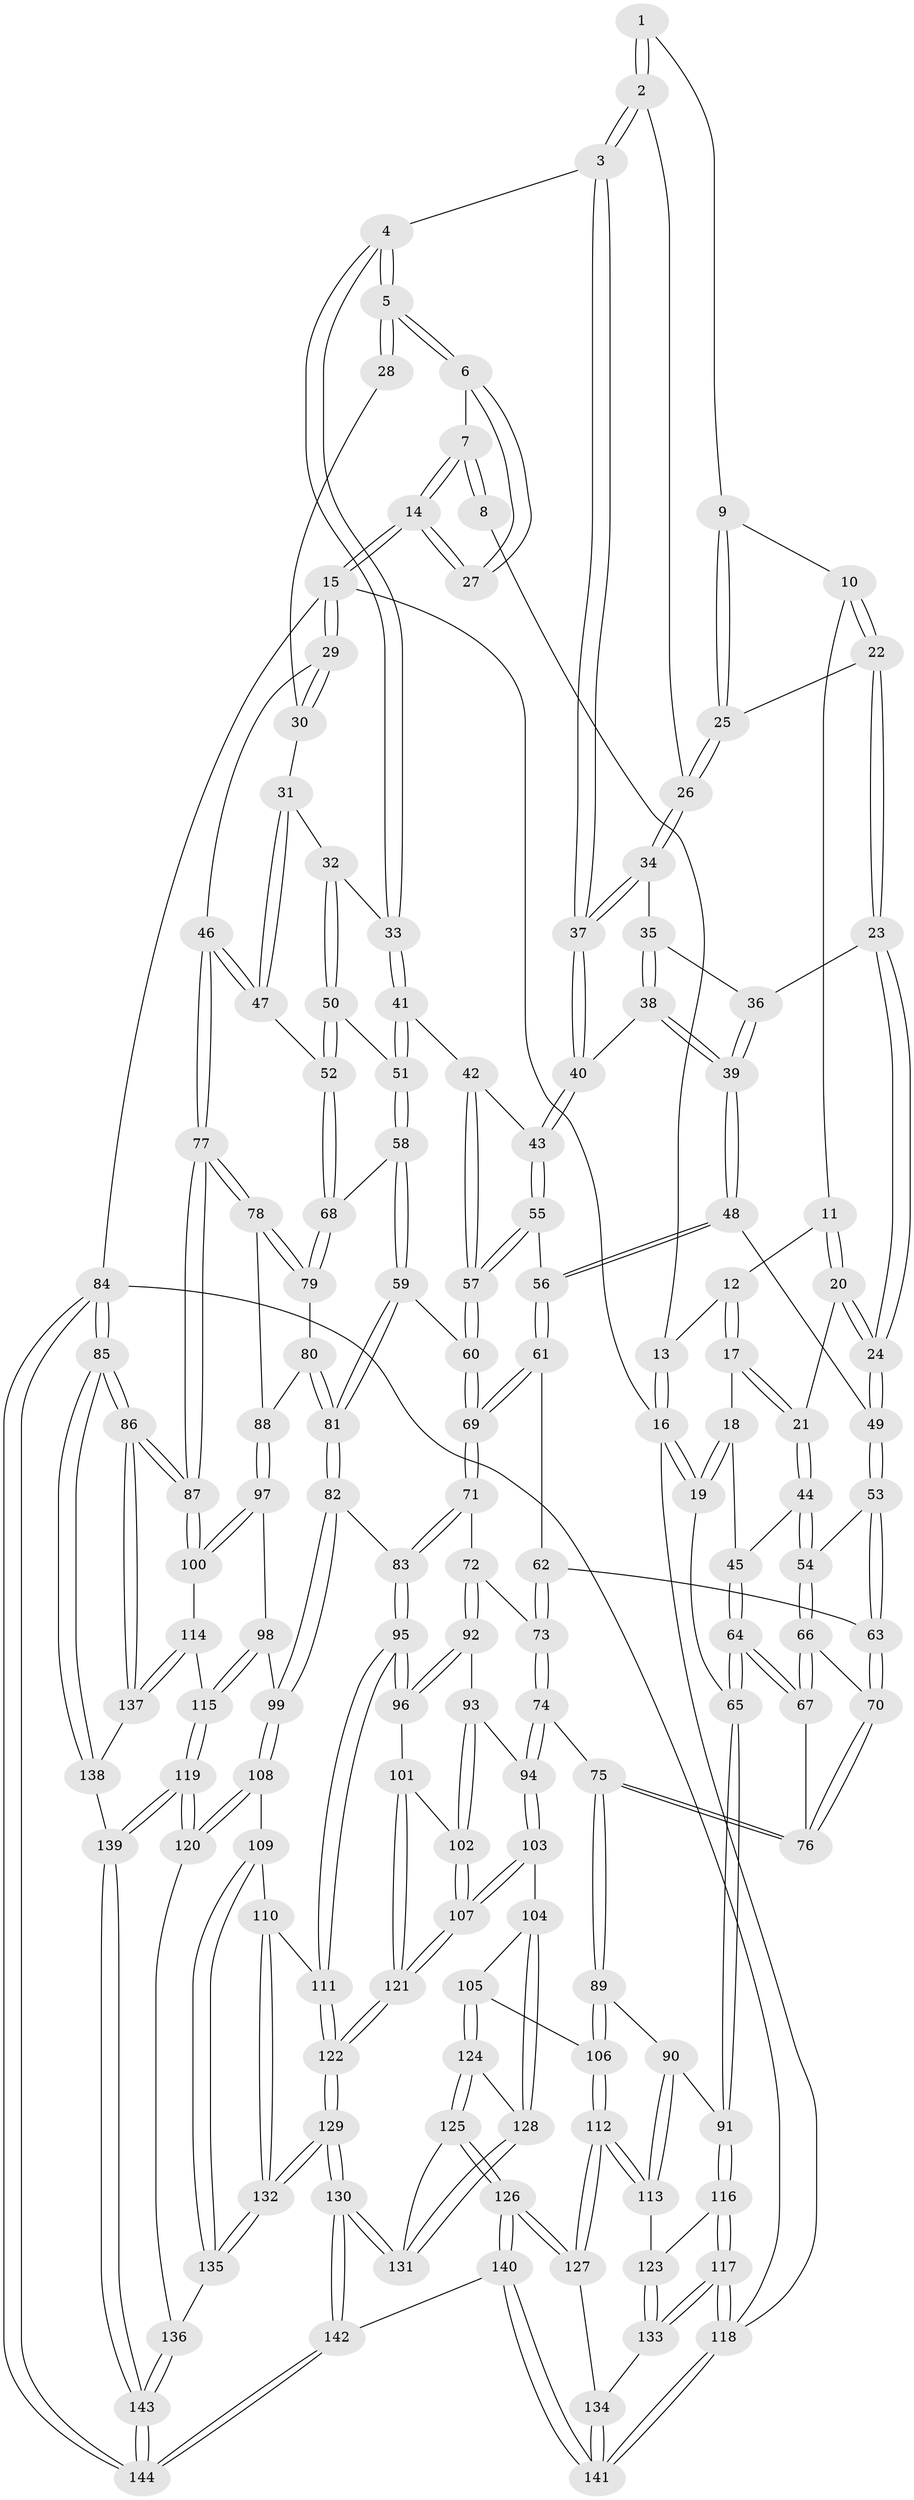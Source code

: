 // Generated by graph-tools (version 1.1) at 2025/38/03/09/25 02:38:27]
// undirected, 144 vertices, 357 edges
graph export_dot {
graph [start="1"]
  node [color=gray90,style=filled];
  1 [pos="+0.44873268179580533+0"];
  2 [pos="+0.56788864247835+0.07717570992670482"];
  3 [pos="+0.6441144039637778+0.08411993788199854"];
  4 [pos="+0.7094424978346628+0.07053276878832093"];
  5 [pos="+0.734944215782426+0"];
  6 [pos="+0.7354973050910194+0"];
  7 [pos="+0.7599336695089016+0"];
  8 [pos="+0.44218530039754755+0"];
  9 [pos="+0.42307611824521957+0.04230475207631264"];
  10 [pos="+0.29263578639219395+0.0378857639170757"];
  11 [pos="+0.2794786167077164+0.03392890982854487"];
  12 [pos="+0.2247754178081836+0"];
  13 [pos="+0.18806121191324593+0"];
  14 [pos="+1+0"];
  15 [pos="+1+0"];
  16 [pos="+0+0"];
  17 [pos="+0.15155294730582555+0.1312477913996915"];
  18 [pos="+0.036668332616348887+0.13283315223196437"];
  19 [pos="+0+0.004890328773062753"];
  20 [pos="+0.27656123590193016+0.18613946118916208"];
  21 [pos="+0.22686414791673118+0.1920882807710544"];
  22 [pos="+0.37021614532778246+0.10780453100404458"];
  23 [pos="+0.31514756980221037+0.18127921251068752"];
  24 [pos="+0.2939802374392215+0.19241060703208449"];
  25 [pos="+0.42812552935440557+0.07004006094218936"];
  26 [pos="+0.4746097602931438+0.11503543103416249"];
  27 [pos="+0.9231441723478356+0.046462199698392534"];
  28 [pos="+0.911231351442515+0.08393404721974848"];
  29 [pos="+1+0"];
  30 [pos="+0.9150774649905746+0.09096953534925936"];
  31 [pos="+0.8978615341803176+0.1822514333617643"];
  32 [pos="+0.798655362865144+0.17831853987241353"];
  33 [pos="+0.7318245157538533+0.132883577046911"];
  34 [pos="+0.4734509829937345+0.14114598848853538"];
  35 [pos="+0.44776651832625924+0.17324353529131353"];
  36 [pos="+0.41853189083597486+0.1844187812672051"];
  37 [pos="+0.5447096214089754+0.2093843347032248"];
  38 [pos="+0.4705907970761789+0.2730464589617006"];
  39 [pos="+0.4038109878704874+0.3097902696886241"];
  40 [pos="+0.5559833164805694+0.2719173025318737"];
  41 [pos="+0.6445592208862017+0.2902105989802585"];
  42 [pos="+0.5966462941114378+0.2940017922389468"];
  43 [pos="+0.5770094702897304+0.2891785899021345"];
  44 [pos="+0.15505120776979261+0.3143852516234781"];
  45 [pos="+0.1403569372108035+0.3168733050323211"];
  46 [pos="+1+0.28720085664599604"];
  47 [pos="+1+0.2943729911087066"];
  48 [pos="+0.3933255244302328+0.3186418764095849"];
  49 [pos="+0.34995397742561224+0.3080929455175132"];
  50 [pos="+0.8130716261184032+0.33550189113303935"];
  51 [pos="+0.68089476364272+0.33171471906339317"];
  52 [pos="+0.878480971633475+0.3972512383824366"];
  53 [pos="+0.25988992332638206+0.3863832769898981"];
  54 [pos="+0.20604228670129884+0.353219975235586"];
  55 [pos="+0.499649553770142+0.38442107111102314"];
  56 [pos="+0.4314148652751161+0.38862349438022126"];
  57 [pos="+0.5758255259041284+0.46862484686865796"];
  58 [pos="+0.6821510519375693+0.4700496939599266"];
  59 [pos="+0.671449726718232+0.48105700565933657"];
  60 [pos="+0.5840401016993563+0.49030574987674314"];
  61 [pos="+0.41953778642340717+0.4389969066371468"];
  62 [pos="+0.4002604600558394+0.4508646361260789"];
  63 [pos="+0.26452198429541995+0.4306681018205317"];
  64 [pos="+0+0.47987049686643435"];
  65 [pos="+0+0.48503245387190363"];
  66 [pos="+0.14357218591650928+0.4586365786571061"];
  67 [pos="+0.08504009954056548+0.4799167021772812"];
  68 [pos="+0.8550108740695147+0.45120992010703614"];
  69 [pos="+0.5280507514791388+0.5467422176253747"];
  70 [pos="+0.262350862413962+0.4370755352087665"];
  71 [pos="+0.525229477566251+0.556133416307105"];
  72 [pos="+0.5219316842756211+0.5579361122994894"];
  73 [pos="+0.3515451377197901+0.5654189951787998"];
  74 [pos="+0.2876797290311893+0.6060954900279447"];
  75 [pos="+0.2832427922566392+0.6062569261535372"];
  76 [pos="+0.2623892698069163+0.5463220584497659"];
  77 [pos="+1+0.6513067367943015"];
  78 [pos="+0.9691031651690112+0.5706620699913946"];
  79 [pos="+0.865613277538727+0.5028657857266278"];
  80 [pos="+0.8418621314311423+0.5465835113665448"];
  81 [pos="+0.7240838879304646+0.6243767923699712"];
  82 [pos="+0.7158895695646911+0.657325118926205"];
  83 [pos="+0.5976365460220839+0.6649586977522371"];
  84 [pos="+1+1"];
  85 [pos="+1+1"];
  86 [pos="+1+0.9531784513170071"];
  87 [pos="+1+0.7678196614728684"];
  88 [pos="+0.8700937834002072+0.6569750251013681"];
  89 [pos="+0.2421563027207453+0.6489171358580952"];
  90 [pos="+0.09315142348330276+0.6567219529852433"];
  91 [pos="+0+0.523506708623152"];
  92 [pos="+0.48263510863283343+0.6127525133674444"];
  93 [pos="+0.429836623555821+0.6754502118977639"];
  94 [pos="+0.4027930812321141+0.678809961762272"];
  95 [pos="+0.5560901701072688+0.7421606354300205"];
  96 [pos="+0.5188096215339963+0.7355253440321564"];
  97 [pos="+0.8679074790933061+0.6754232161843094"];
  98 [pos="+0.783330085480642+0.7056542226255523"];
  99 [pos="+0.7388748721236853+0.6911025313043662"];
  100 [pos="+1+0.7733194093856646"];
  101 [pos="+0.5180415222795346+0.7354403056678357"];
  102 [pos="+0.4926065259035217+0.7249447756800578"];
  103 [pos="+0.38747519128432195+0.7874337757979295"];
  104 [pos="+0.3776486166808447+0.7898058883183562"];
  105 [pos="+0.2746389844833665+0.7642358198950407"];
  106 [pos="+0.26033525495748905+0.7424072012497862"];
  107 [pos="+0.38951567810616705+0.7884375989353124"];
  108 [pos="+0.6791257205098649+0.8394349894063134"];
  109 [pos="+0.6597244328856156+0.838573457724239"];
  110 [pos="+0.6037382713927526+0.8138592098318581"];
  111 [pos="+0.5644784127457267+0.7705843092351125"];
  112 [pos="+0.12251401074102597+0.8375767210552397"];
  113 [pos="+0.10703030416567517+0.8245388828368619"];
  114 [pos="+1+0.778629936958578"];
  115 [pos="+0.8362796092563594+0.806628934403984"];
  116 [pos="+0+0.6272563941101219"];
  117 [pos="+0+0.9521051478967958"];
  118 [pos="+0+1"];
  119 [pos="+0.7723281584196078+0.9163880484932022"];
  120 [pos="+0.6955076038243003+0.8548010469112107"];
  121 [pos="+0.4258886648262142+0.8173732352865218"];
  122 [pos="+0.45694545508219947+0.8654965706795827"];
  123 [pos="+0.08169948568094944+0.8291886776430105"];
  124 [pos="+0.2664855573981493+0.8323746205453298"];
  125 [pos="+0.23425322004128674+0.9127650245230478"];
  126 [pos="+0.2175137014503225+0.9333560019021061"];
  127 [pos="+0.1335586567958856+0.858916073532197"];
  128 [pos="+0.3488430510906651+0.8544038111846223"];
  129 [pos="+0.461258732631835+0.9495738944717009"];
  130 [pos="+0.44948216272870306+0.967577639348112"];
  131 [pos="+0.3501660185138614+0.8819953071574713"];
  132 [pos="+0.5043718856437913+0.934911295525028"];
  133 [pos="+0+0.8991732642170637"];
  134 [pos="+0.06518817665741324+0.9354527732453743"];
  135 [pos="+0.5915168077637215+0.9397051362161422"];
  136 [pos="+0.6209819503478404+0.9729112632486433"];
  137 [pos="+0.8722046828239403+0.9184838625300564"];
  138 [pos="+0.8644774646792244+0.9239219954864019"];
  139 [pos="+0.78437753047407+0.9516324891857948"];
  140 [pos="+0.25069137466317015+1"];
  141 [pos="+0.19776850410413552+1"];
  142 [pos="+0.37844288129819736+1"];
  143 [pos="+0.7613999290088127+1"];
  144 [pos="+0.7667154135918985+1"];
  1 -- 2;
  1 -- 2;
  1 -- 9;
  2 -- 3;
  2 -- 3;
  2 -- 26;
  3 -- 4;
  3 -- 37;
  3 -- 37;
  4 -- 5;
  4 -- 5;
  4 -- 33;
  4 -- 33;
  5 -- 6;
  5 -- 6;
  5 -- 28;
  5 -- 28;
  6 -- 7;
  6 -- 27;
  6 -- 27;
  7 -- 8;
  7 -- 8;
  7 -- 14;
  7 -- 14;
  8 -- 13;
  9 -- 10;
  9 -- 25;
  9 -- 25;
  10 -- 11;
  10 -- 22;
  10 -- 22;
  11 -- 12;
  11 -- 20;
  11 -- 20;
  12 -- 13;
  12 -- 17;
  12 -- 17;
  13 -- 16;
  13 -- 16;
  14 -- 15;
  14 -- 15;
  14 -- 27;
  14 -- 27;
  15 -- 16;
  15 -- 29;
  15 -- 29;
  15 -- 84;
  16 -- 19;
  16 -- 19;
  16 -- 118;
  17 -- 18;
  17 -- 21;
  17 -- 21;
  18 -- 19;
  18 -- 19;
  18 -- 45;
  19 -- 65;
  20 -- 21;
  20 -- 24;
  20 -- 24;
  21 -- 44;
  21 -- 44;
  22 -- 23;
  22 -- 23;
  22 -- 25;
  23 -- 24;
  23 -- 24;
  23 -- 36;
  24 -- 49;
  24 -- 49;
  25 -- 26;
  25 -- 26;
  26 -- 34;
  26 -- 34;
  28 -- 30;
  29 -- 30;
  29 -- 30;
  29 -- 46;
  30 -- 31;
  31 -- 32;
  31 -- 47;
  31 -- 47;
  32 -- 33;
  32 -- 50;
  32 -- 50;
  33 -- 41;
  33 -- 41;
  34 -- 35;
  34 -- 37;
  34 -- 37;
  35 -- 36;
  35 -- 38;
  35 -- 38;
  36 -- 39;
  36 -- 39;
  37 -- 40;
  37 -- 40;
  38 -- 39;
  38 -- 39;
  38 -- 40;
  39 -- 48;
  39 -- 48;
  40 -- 43;
  40 -- 43;
  41 -- 42;
  41 -- 51;
  41 -- 51;
  42 -- 43;
  42 -- 57;
  42 -- 57;
  43 -- 55;
  43 -- 55;
  44 -- 45;
  44 -- 54;
  44 -- 54;
  45 -- 64;
  45 -- 64;
  46 -- 47;
  46 -- 47;
  46 -- 77;
  46 -- 77;
  47 -- 52;
  48 -- 49;
  48 -- 56;
  48 -- 56;
  49 -- 53;
  49 -- 53;
  50 -- 51;
  50 -- 52;
  50 -- 52;
  51 -- 58;
  51 -- 58;
  52 -- 68;
  52 -- 68;
  53 -- 54;
  53 -- 63;
  53 -- 63;
  54 -- 66;
  54 -- 66;
  55 -- 56;
  55 -- 57;
  55 -- 57;
  56 -- 61;
  56 -- 61;
  57 -- 60;
  57 -- 60;
  58 -- 59;
  58 -- 59;
  58 -- 68;
  59 -- 60;
  59 -- 81;
  59 -- 81;
  60 -- 69;
  60 -- 69;
  61 -- 62;
  61 -- 69;
  61 -- 69;
  62 -- 63;
  62 -- 73;
  62 -- 73;
  63 -- 70;
  63 -- 70;
  64 -- 65;
  64 -- 65;
  64 -- 67;
  64 -- 67;
  65 -- 91;
  65 -- 91;
  66 -- 67;
  66 -- 67;
  66 -- 70;
  67 -- 76;
  68 -- 79;
  68 -- 79;
  69 -- 71;
  69 -- 71;
  70 -- 76;
  70 -- 76;
  71 -- 72;
  71 -- 83;
  71 -- 83;
  72 -- 73;
  72 -- 92;
  72 -- 92;
  73 -- 74;
  73 -- 74;
  74 -- 75;
  74 -- 94;
  74 -- 94;
  75 -- 76;
  75 -- 76;
  75 -- 89;
  75 -- 89;
  77 -- 78;
  77 -- 78;
  77 -- 87;
  77 -- 87;
  78 -- 79;
  78 -- 79;
  78 -- 88;
  79 -- 80;
  80 -- 81;
  80 -- 81;
  80 -- 88;
  81 -- 82;
  81 -- 82;
  82 -- 83;
  82 -- 99;
  82 -- 99;
  83 -- 95;
  83 -- 95;
  84 -- 85;
  84 -- 85;
  84 -- 144;
  84 -- 144;
  84 -- 118;
  85 -- 86;
  85 -- 86;
  85 -- 138;
  85 -- 138;
  86 -- 87;
  86 -- 87;
  86 -- 137;
  86 -- 137;
  87 -- 100;
  87 -- 100;
  88 -- 97;
  88 -- 97;
  89 -- 90;
  89 -- 106;
  89 -- 106;
  90 -- 91;
  90 -- 113;
  90 -- 113;
  91 -- 116;
  91 -- 116;
  92 -- 93;
  92 -- 96;
  92 -- 96;
  93 -- 94;
  93 -- 102;
  93 -- 102;
  94 -- 103;
  94 -- 103;
  95 -- 96;
  95 -- 96;
  95 -- 111;
  95 -- 111;
  96 -- 101;
  97 -- 98;
  97 -- 100;
  97 -- 100;
  98 -- 99;
  98 -- 115;
  98 -- 115;
  99 -- 108;
  99 -- 108;
  100 -- 114;
  101 -- 102;
  101 -- 121;
  101 -- 121;
  102 -- 107;
  102 -- 107;
  103 -- 104;
  103 -- 107;
  103 -- 107;
  104 -- 105;
  104 -- 128;
  104 -- 128;
  105 -- 106;
  105 -- 124;
  105 -- 124;
  106 -- 112;
  106 -- 112;
  107 -- 121;
  107 -- 121;
  108 -- 109;
  108 -- 120;
  108 -- 120;
  109 -- 110;
  109 -- 135;
  109 -- 135;
  110 -- 111;
  110 -- 132;
  110 -- 132;
  111 -- 122;
  111 -- 122;
  112 -- 113;
  112 -- 113;
  112 -- 127;
  112 -- 127;
  113 -- 123;
  114 -- 115;
  114 -- 137;
  114 -- 137;
  115 -- 119;
  115 -- 119;
  116 -- 117;
  116 -- 117;
  116 -- 123;
  117 -- 118;
  117 -- 118;
  117 -- 133;
  117 -- 133;
  118 -- 141;
  118 -- 141;
  119 -- 120;
  119 -- 120;
  119 -- 139;
  119 -- 139;
  120 -- 136;
  121 -- 122;
  121 -- 122;
  122 -- 129;
  122 -- 129;
  123 -- 133;
  123 -- 133;
  124 -- 125;
  124 -- 125;
  124 -- 128;
  125 -- 126;
  125 -- 126;
  125 -- 131;
  126 -- 127;
  126 -- 127;
  126 -- 140;
  126 -- 140;
  127 -- 134;
  128 -- 131;
  128 -- 131;
  129 -- 130;
  129 -- 130;
  129 -- 132;
  129 -- 132;
  130 -- 131;
  130 -- 131;
  130 -- 142;
  130 -- 142;
  132 -- 135;
  132 -- 135;
  133 -- 134;
  134 -- 141;
  134 -- 141;
  135 -- 136;
  136 -- 143;
  136 -- 143;
  137 -- 138;
  138 -- 139;
  139 -- 143;
  139 -- 143;
  140 -- 141;
  140 -- 141;
  140 -- 142;
  142 -- 144;
  142 -- 144;
  143 -- 144;
  143 -- 144;
}
